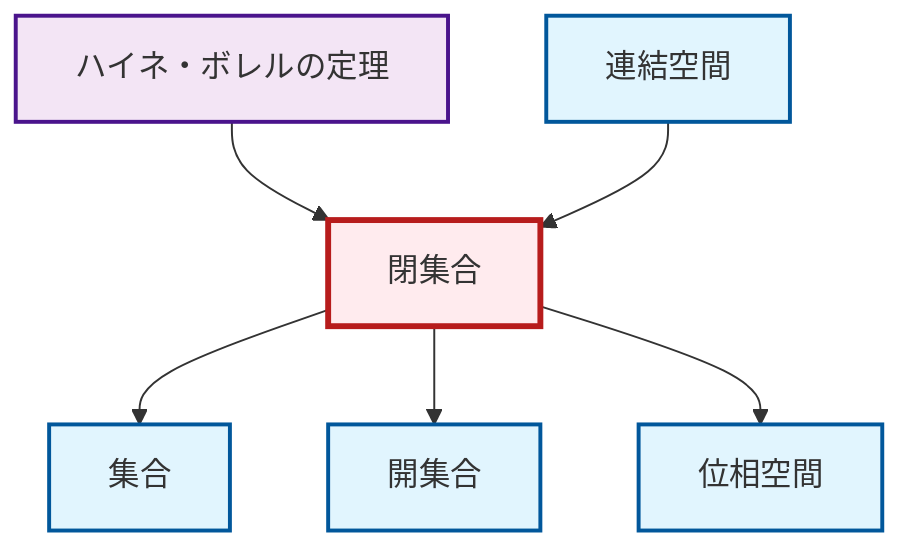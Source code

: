 graph TD
    classDef definition fill:#e1f5fe,stroke:#01579b,stroke-width:2px
    classDef theorem fill:#f3e5f5,stroke:#4a148c,stroke-width:2px
    classDef axiom fill:#fff3e0,stroke:#e65100,stroke-width:2px
    classDef example fill:#e8f5e9,stroke:#1b5e20,stroke-width:2px
    classDef current fill:#ffebee,stroke:#b71c1c,stroke-width:3px
    thm-heine-borel["ハイネ・ボレルの定理"]:::theorem
    def-topological-space["位相空間"]:::definition
    def-connected["連結空間"]:::definition
    def-open-set["開集合"]:::definition
    def-closed-set["閉集合"]:::definition
    def-set["集合"]:::definition
    def-closed-set --> def-set
    def-closed-set --> def-open-set
    def-closed-set --> def-topological-space
    thm-heine-borel --> def-closed-set
    def-connected --> def-closed-set
    class def-closed-set current